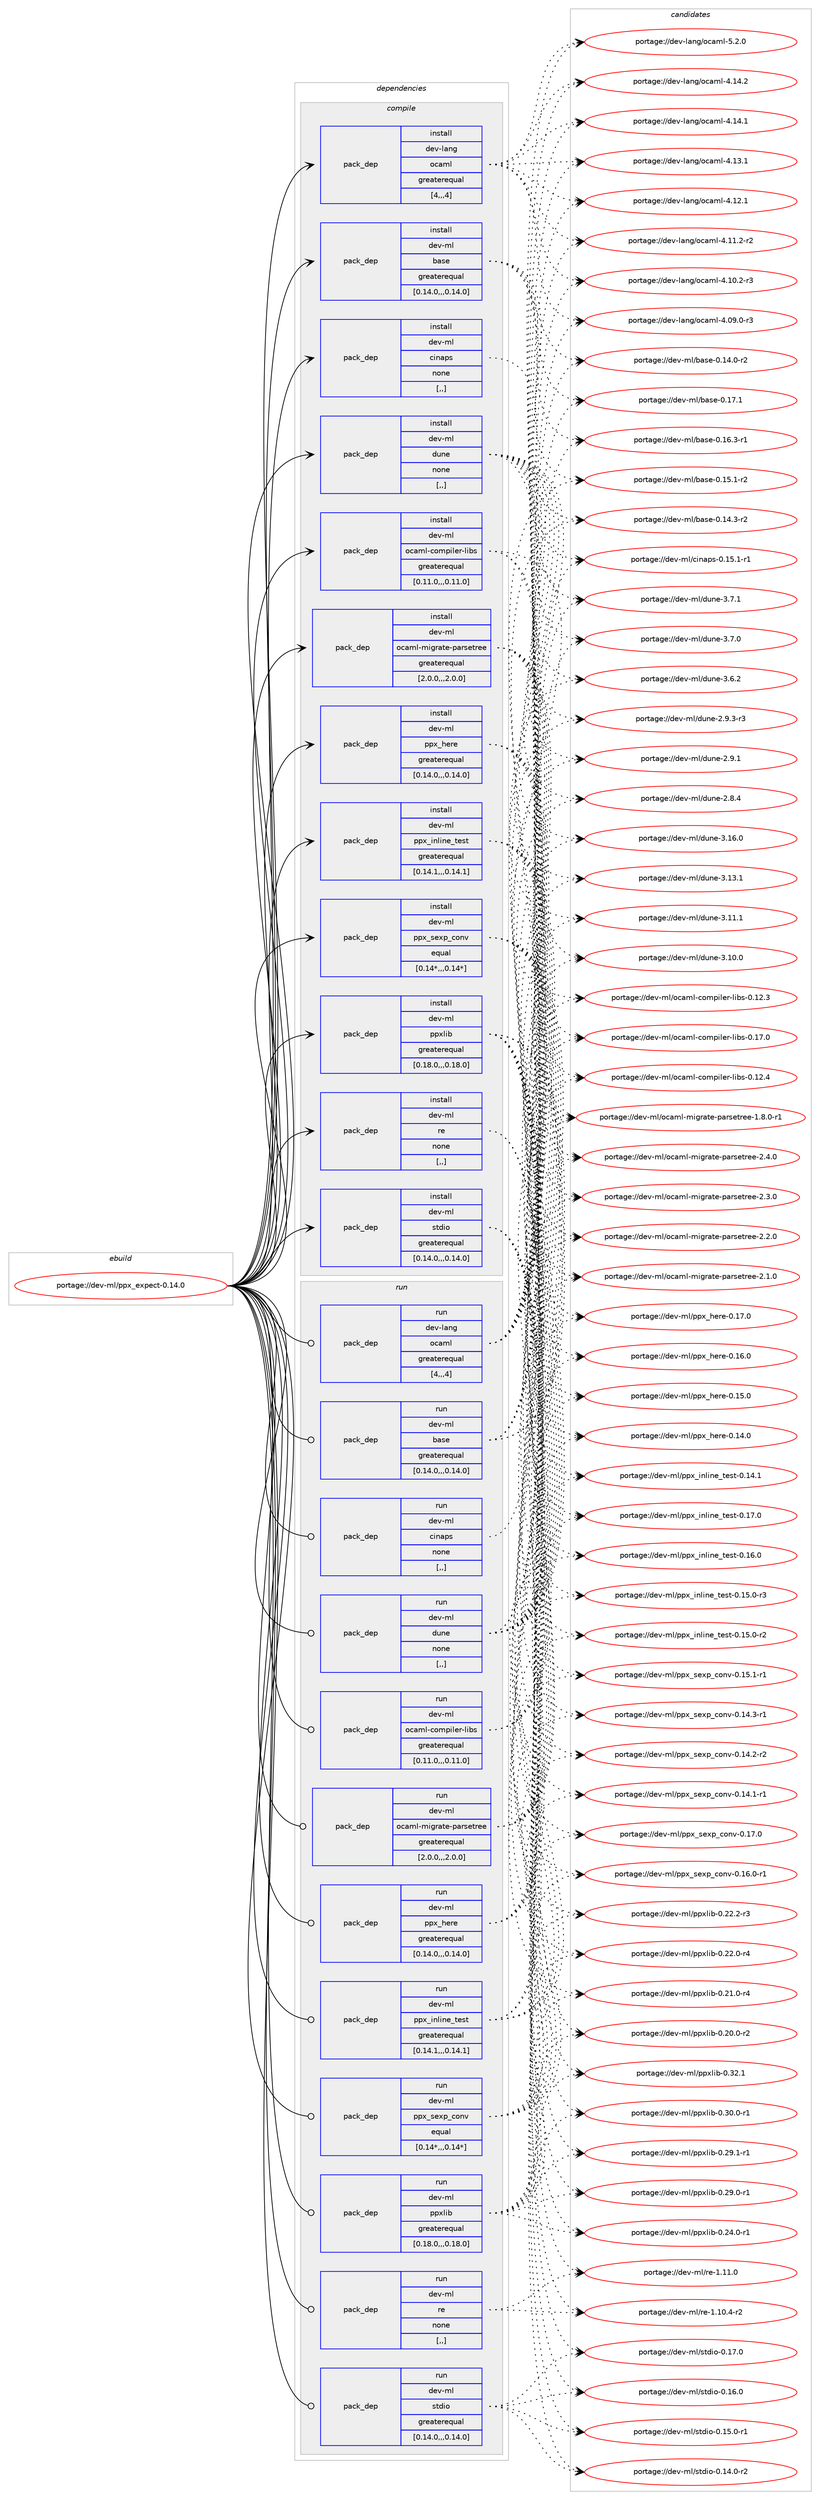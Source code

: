 digraph prolog {

# *************
# Graph options
# *************

newrank=true;
concentrate=true;
compound=true;
graph [rankdir=LR,fontname=Helvetica,fontsize=10,ranksep=1.5];#, ranksep=2.5, nodesep=0.2];
edge  [arrowhead=vee];
node  [fontname=Helvetica,fontsize=10];

# **********
# The ebuild
# **********

subgraph cluster_leftcol {
color=gray;
label=<<i>ebuild</i>>;
id [label="portage://dev-ml/ppx_expect-0.14.0", color=red, width=4, href="../dev-ml/ppx_expect-0.14.0.svg"];
}

# ****************
# The dependencies
# ****************

subgraph cluster_midcol {
color=gray;
label=<<i>dependencies</i>>;
subgraph cluster_compile {
fillcolor="#eeeeee";
style=filled;
label=<<i>compile</i>>;
subgraph pack91954 {
dependency122927 [label=<<TABLE BORDER="0" CELLBORDER="1" CELLSPACING="0" CELLPADDING="4" WIDTH="220"><TR><TD ROWSPAN="6" CELLPADDING="30">pack_dep</TD></TR><TR><TD WIDTH="110">install</TD></TR><TR><TD>dev-lang</TD></TR><TR><TD>ocaml</TD></TR><TR><TD>greaterequal</TD></TR><TR><TD>[4,,,4]</TD></TR></TABLE>>, shape=none, color=blue];
}
id:e -> dependency122927:w [weight=20,style="solid",arrowhead="vee"];
subgraph pack91955 {
dependency122928 [label=<<TABLE BORDER="0" CELLBORDER="1" CELLSPACING="0" CELLPADDING="4" WIDTH="220"><TR><TD ROWSPAN="6" CELLPADDING="30">pack_dep</TD></TR><TR><TD WIDTH="110">install</TD></TR><TR><TD>dev-ml</TD></TR><TR><TD>base</TD></TR><TR><TD>greaterequal</TD></TR><TR><TD>[0.14.0,,,0.14.0]</TD></TR></TABLE>>, shape=none, color=blue];
}
id:e -> dependency122928:w [weight=20,style="solid",arrowhead="vee"];
subgraph pack91956 {
dependency122929 [label=<<TABLE BORDER="0" CELLBORDER="1" CELLSPACING="0" CELLPADDING="4" WIDTH="220"><TR><TD ROWSPAN="6" CELLPADDING="30">pack_dep</TD></TR><TR><TD WIDTH="110">install</TD></TR><TR><TD>dev-ml</TD></TR><TR><TD>cinaps</TD></TR><TR><TD>none</TD></TR><TR><TD>[,,]</TD></TR></TABLE>>, shape=none, color=blue];
}
id:e -> dependency122929:w [weight=20,style="solid",arrowhead="vee"];
subgraph pack91957 {
dependency122930 [label=<<TABLE BORDER="0" CELLBORDER="1" CELLSPACING="0" CELLPADDING="4" WIDTH="220"><TR><TD ROWSPAN="6" CELLPADDING="30">pack_dep</TD></TR><TR><TD WIDTH="110">install</TD></TR><TR><TD>dev-ml</TD></TR><TR><TD>dune</TD></TR><TR><TD>none</TD></TR><TR><TD>[,,]</TD></TR></TABLE>>, shape=none, color=blue];
}
id:e -> dependency122930:w [weight=20,style="solid",arrowhead="vee"];
subgraph pack91958 {
dependency122931 [label=<<TABLE BORDER="0" CELLBORDER="1" CELLSPACING="0" CELLPADDING="4" WIDTH="220"><TR><TD ROWSPAN="6" CELLPADDING="30">pack_dep</TD></TR><TR><TD WIDTH="110">install</TD></TR><TR><TD>dev-ml</TD></TR><TR><TD>ocaml-compiler-libs</TD></TR><TR><TD>greaterequal</TD></TR><TR><TD>[0.11.0,,,0.11.0]</TD></TR></TABLE>>, shape=none, color=blue];
}
id:e -> dependency122931:w [weight=20,style="solid",arrowhead="vee"];
subgraph pack91959 {
dependency122932 [label=<<TABLE BORDER="0" CELLBORDER="1" CELLSPACING="0" CELLPADDING="4" WIDTH="220"><TR><TD ROWSPAN="6" CELLPADDING="30">pack_dep</TD></TR><TR><TD WIDTH="110">install</TD></TR><TR><TD>dev-ml</TD></TR><TR><TD>ocaml-migrate-parsetree</TD></TR><TR><TD>greaterequal</TD></TR><TR><TD>[2.0.0,,,2.0.0]</TD></TR></TABLE>>, shape=none, color=blue];
}
id:e -> dependency122932:w [weight=20,style="solid",arrowhead="vee"];
subgraph pack91960 {
dependency122933 [label=<<TABLE BORDER="0" CELLBORDER="1" CELLSPACING="0" CELLPADDING="4" WIDTH="220"><TR><TD ROWSPAN="6" CELLPADDING="30">pack_dep</TD></TR><TR><TD WIDTH="110">install</TD></TR><TR><TD>dev-ml</TD></TR><TR><TD>ppx_here</TD></TR><TR><TD>greaterequal</TD></TR><TR><TD>[0.14.0,,,0.14.0]</TD></TR></TABLE>>, shape=none, color=blue];
}
id:e -> dependency122933:w [weight=20,style="solid",arrowhead="vee"];
subgraph pack91961 {
dependency122934 [label=<<TABLE BORDER="0" CELLBORDER="1" CELLSPACING="0" CELLPADDING="4" WIDTH="220"><TR><TD ROWSPAN="6" CELLPADDING="30">pack_dep</TD></TR><TR><TD WIDTH="110">install</TD></TR><TR><TD>dev-ml</TD></TR><TR><TD>ppx_inline_test</TD></TR><TR><TD>greaterequal</TD></TR><TR><TD>[0.14.1,,,0.14.1]</TD></TR></TABLE>>, shape=none, color=blue];
}
id:e -> dependency122934:w [weight=20,style="solid",arrowhead="vee"];
subgraph pack91962 {
dependency122935 [label=<<TABLE BORDER="0" CELLBORDER="1" CELLSPACING="0" CELLPADDING="4" WIDTH="220"><TR><TD ROWSPAN="6" CELLPADDING="30">pack_dep</TD></TR><TR><TD WIDTH="110">install</TD></TR><TR><TD>dev-ml</TD></TR><TR><TD>ppx_sexp_conv</TD></TR><TR><TD>equal</TD></TR><TR><TD>[0.14*,,,0.14*]</TD></TR></TABLE>>, shape=none, color=blue];
}
id:e -> dependency122935:w [weight=20,style="solid",arrowhead="vee"];
subgraph pack91963 {
dependency122936 [label=<<TABLE BORDER="0" CELLBORDER="1" CELLSPACING="0" CELLPADDING="4" WIDTH="220"><TR><TD ROWSPAN="6" CELLPADDING="30">pack_dep</TD></TR><TR><TD WIDTH="110">install</TD></TR><TR><TD>dev-ml</TD></TR><TR><TD>ppxlib</TD></TR><TR><TD>greaterequal</TD></TR><TR><TD>[0.18.0,,,0.18.0]</TD></TR></TABLE>>, shape=none, color=blue];
}
id:e -> dependency122936:w [weight=20,style="solid",arrowhead="vee"];
subgraph pack91964 {
dependency122937 [label=<<TABLE BORDER="0" CELLBORDER="1" CELLSPACING="0" CELLPADDING="4" WIDTH="220"><TR><TD ROWSPAN="6" CELLPADDING="30">pack_dep</TD></TR><TR><TD WIDTH="110">install</TD></TR><TR><TD>dev-ml</TD></TR><TR><TD>re</TD></TR><TR><TD>none</TD></TR><TR><TD>[,,]</TD></TR></TABLE>>, shape=none, color=blue];
}
id:e -> dependency122937:w [weight=20,style="solid",arrowhead="vee"];
subgraph pack91965 {
dependency122938 [label=<<TABLE BORDER="0" CELLBORDER="1" CELLSPACING="0" CELLPADDING="4" WIDTH="220"><TR><TD ROWSPAN="6" CELLPADDING="30">pack_dep</TD></TR><TR><TD WIDTH="110">install</TD></TR><TR><TD>dev-ml</TD></TR><TR><TD>stdio</TD></TR><TR><TD>greaterequal</TD></TR><TR><TD>[0.14.0,,,0.14.0]</TD></TR></TABLE>>, shape=none, color=blue];
}
id:e -> dependency122938:w [weight=20,style="solid",arrowhead="vee"];
}
subgraph cluster_compileandrun {
fillcolor="#eeeeee";
style=filled;
label=<<i>compile and run</i>>;
}
subgraph cluster_run {
fillcolor="#eeeeee";
style=filled;
label=<<i>run</i>>;
subgraph pack91966 {
dependency122939 [label=<<TABLE BORDER="0" CELLBORDER="1" CELLSPACING="0" CELLPADDING="4" WIDTH="220"><TR><TD ROWSPAN="6" CELLPADDING="30">pack_dep</TD></TR><TR><TD WIDTH="110">run</TD></TR><TR><TD>dev-lang</TD></TR><TR><TD>ocaml</TD></TR><TR><TD>greaterequal</TD></TR><TR><TD>[4,,,4]</TD></TR></TABLE>>, shape=none, color=blue];
}
id:e -> dependency122939:w [weight=20,style="solid",arrowhead="odot"];
subgraph pack91967 {
dependency122940 [label=<<TABLE BORDER="0" CELLBORDER="1" CELLSPACING="0" CELLPADDING="4" WIDTH="220"><TR><TD ROWSPAN="6" CELLPADDING="30">pack_dep</TD></TR><TR><TD WIDTH="110">run</TD></TR><TR><TD>dev-ml</TD></TR><TR><TD>base</TD></TR><TR><TD>greaterequal</TD></TR><TR><TD>[0.14.0,,,0.14.0]</TD></TR></TABLE>>, shape=none, color=blue];
}
id:e -> dependency122940:w [weight=20,style="solid",arrowhead="odot"];
subgraph pack91968 {
dependency122941 [label=<<TABLE BORDER="0" CELLBORDER="1" CELLSPACING="0" CELLPADDING="4" WIDTH="220"><TR><TD ROWSPAN="6" CELLPADDING="30">pack_dep</TD></TR><TR><TD WIDTH="110">run</TD></TR><TR><TD>dev-ml</TD></TR><TR><TD>cinaps</TD></TR><TR><TD>none</TD></TR><TR><TD>[,,]</TD></TR></TABLE>>, shape=none, color=blue];
}
id:e -> dependency122941:w [weight=20,style="solid",arrowhead="odot"];
subgraph pack91969 {
dependency122942 [label=<<TABLE BORDER="0" CELLBORDER="1" CELLSPACING="0" CELLPADDING="4" WIDTH="220"><TR><TD ROWSPAN="6" CELLPADDING="30">pack_dep</TD></TR><TR><TD WIDTH="110">run</TD></TR><TR><TD>dev-ml</TD></TR><TR><TD>dune</TD></TR><TR><TD>none</TD></TR><TR><TD>[,,]</TD></TR></TABLE>>, shape=none, color=blue];
}
id:e -> dependency122942:w [weight=20,style="solid",arrowhead="odot"];
subgraph pack91970 {
dependency122943 [label=<<TABLE BORDER="0" CELLBORDER="1" CELLSPACING="0" CELLPADDING="4" WIDTH="220"><TR><TD ROWSPAN="6" CELLPADDING="30">pack_dep</TD></TR><TR><TD WIDTH="110">run</TD></TR><TR><TD>dev-ml</TD></TR><TR><TD>ocaml-compiler-libs</TD></TR><TR><TD>greaterequal</TD></TR><TR><TD>[0.11.0,,,0.11.0]</TD></TR></TABLE>>, shape=none, color=blue];
}
id:e -> dependency122943:w [weight=20,style="solid",arrowhead="odot"];
subgraph pack91971 {
dependency122944 [label=<<TABLE BORDER="0" CELLBORDER="1" CELLSPACING="0" CELLPADDING="4" WIDTH="220"><TR><TD ROWSPAN="6" CELLPADDING="30">pack_dep</TD></TR><TR><TD WIDTH="110">run</TD></TR><TR><TD>dev-ml</TD></TR><TR><TD>ocaml-migrate-parsetree</TD></TR><TR><TD>greaterequal</TD></TR><TR><TD>[2.0.0,,,2.0.0]</TD></TR></TABLE>>, shape=none, color=blue];
}
id:e -> dependency122944:w [weight=20,style="solid",arrowhead="odot"];
subgraph pack91972 {
dependency122945 [label=<<TABLE BORDER="0" CELLBORDER="1" CELLSPACING="0" CELLPADDING="4" WIDTH="220"><TR><TD ROWSPAN="6" CELLPADDING="30">pack_dep</TD></TR><TR><TD WIDTH="110">run</TD></TR><TR><TD>dev-ml</TD></TR><TR><TD>ppx_here</TD></TR><TR><TD>greaterequal</TD></TR><TR><TD>[0.14.0,,,0.14.0]</TD></TR></TABLE>>, shape=none, color=blue];
}
id:e -> dependency122945:w [weight=20,style="solid",arrowhead="odot"];
subgraph pack91973 {
dependency122946 [label=<<TABLE BORDER="0" CELLBORDER="1" CELLSPACING="0" CELLPADDING="4" WIDTH="220"><TR><TD ROWSPAN="6" CELLPADDING="30">pack_dep</TD></TR><TR><TD WIDTH="110">run</TD></TR><TR><TD>dev-ml</TD></TR><TR><TD>ppx_inline_test</TD></TR><TR><TD>greaterequal</TD></TR><TR><TD>[0.14.1,,,0.14.1]</TD></TR></TABLE>>, shape=none, color=blue];
}
id:e -> dependency122946:w [weight=20,style="solid",arrowhead="odot"];
subgraph pack91974 {
dependency122947 [label=<<TABLE BORDER="0" CELLBORDER="1" CELLSPACING="0" CELLPADDING="4" WIDTH="220"><TR><TD ROWSPAN="6" CELLPADDING="30">pack_dep</TD></TR><TR><TD WIDTH="110">run</TD></TR><TR><TD>dev-ml</TD></TR><TR><TD>ppx_sexp_conv</TD></TR><TR><TD>equal</TD></TR><TR><TD>[0.14*,,,0.14*]</TD></TR></TABLE>>, shape=none, color=blue];
}
id:e -> dependency122947:w [weight=20,style="solid",arrowhead="odot"];
subgraph pack91975 {
dependency122948 [label=<<TABLE BORDER="0" CELLBORDER="1" CELLSPACING="0" CELLPADDING="4" WIDTH="220"><TR><TD ROWSPAN="6" CELLPADDING="30">pack_dep</TD></TR><TR><TD WIDTH="110">run</TD></TR><TR><TD>dev-ml</TD></TR><TR><TD>ppxlib</TD></TR><TR><TD>greaterequal</TD></TR><TR><TD>[0.18.0,,,0.18.0]</TD></TR></TABLE>>, shape=none, color=blue];
}
id:e -> dependency122948:w [weight=20,style="solid",arrowhead="odot"];
subgraph pack91976 {
dependency122949 [label=<<TABLE BORDER="0" CELLBORDER="1" CELLSPACING="0" CELLPADDING="4" WIDTH="220"><TR><TD ROWSPAN="6" CELLPADDING="30">pack_dep</TD></TR><TR><TD WIDTH="110">run</TD></TR><TR><TD>dev-ml</TD></TR><TR><TD>re</TD></TR><TR><TD>none</TD></TR><TR><TD>[,,]</TD></TR></TABLE>>, shape=none, color=blue];
}
id:e -> dependency122949:w [weight=20,style="solid",arrowhead="odot"];
subgraph pack91977 {
dependency122950 [label=<<TABLE BORDER="0" CELLBORDER="1" CELLSPACING="0" CELLPADDING="4" WIDTH="220"><TR><TD ROWSPAN="6" CELLPADDING="30">pack_dep</TD></TR><TR><TD WIDTH="110">run</TD></TR><TR><TD>dev-ml</TD></TR><TR><TD>stdio</TD></TR><TR><TD>greaterequal</TD></TR><TR><TD>[0.14.0,,,0.14.0]</TD></TR></TABLE>>, shape=none, color=blue];
}
id:e -> dependency122950:w [weight=20,style="solid",arrowhead="odot"];
}
}

# **************
# The candidates
# **************

subgraph cluster_choices {
rank=same;
color=gray;
label=<<i>candidates</i>>;

subgraph choice91954 {
color=black;
nodesep=1;
choice1001011184510897110103471119997109108455346504648 [label="portage://dev-lang/ocaml-5.2.0", color=red, width=4,href="../dev-lang/ocaml-5.2.0.svg"];
choice100101118451089711010347111999710910845524649524650 [label="portage://dev-lang/ocaml-4.14.2", color=red, width=4,href="../dev-lang/ocaml-4.14.2.svg"];
choice100101118451089711010347111999710910845524649524649 [label="portage://dev-lang/ocaml-4.14.1", color=red, width=4,href="../dev-lang/ocaml-4.14.1.svg"];
choice100101118451089711010347111999710910845524649514649 [label="portage://dev-lang/ocaml-4.13.1", color=red, width=4,href="../dev-lang/ocaml-4.13.1.svg"];
choice100101118451089711010347111999710910845524649504649 [label="portage://dev-lang/ocaml-4.12.1", color=red, width=4,href="../dev-lang/ocaml-4.12.1.svg"];
choice1001011184510897110103471119997109108455246494946504511450 [label="portage://dev-lang/ocaml-4.11.2-r2", color=red, width=4,href="../dev-lang/ocaml-4.11.2-r2.svg"];
choice1001011184510897110103471119997109108455246494846504511451 [label="portage://dev-lang/ocaml-4.10.2-r3", color=red, width=4,href="../dev-lang/ocaml-4.10.2-r3.svg"];
choice1001011184510897110103471119997109108455246485746484511451 [label="portage://dev-lang/ocaml-4.09.0-r3", color=red, width=4,href="../dev-lang/ocaml-4.09.0-r3.svg"];
dependency122927:e -> choice1001011184510897110103471119997109108455346504648:w [style=dotted,weight="100"];
dependency122927:e -> choice100101118451089711010347111999710910845524649524650:w [style=dotted,weight="100"];
dependency122927:e -> choice100101118451089711010347111999710910845524649524649:w [style=dotted,weight="100"];
dependency122927:e -> choice100101118451089711010347111999710910845524649514649:w [style=dotted,weight="100"];
dependency122927:e -> choice100101118451089711010347111999710910845524649504649:w [style=dotted,weight="100"];
dependency122927:e -> choice1001011184510897110103471119997109108455246494946504511450:w [style=dotted,weight="100"];
dependency122927:e -> choice1001011184510897110103471119997109108455246494846504511451:w [style=dotted,weight="100"];
dependency122927:e -> choice1001011184510897110103471119997109108455246485746484511451:w [style=dotted,weight="100"];
}
subgraph choice91955 {
color=black;
nodesep=1;
choice1001011184510910847989711510145484649554649 [label="portage://dev-ml/base-0.17.1", color=red, width=4,href="../dev-ml/base-0.17.1.svg"];
choice10010111845109108479897115101454846495446514511449 [label="portage://dev-ml/base-0.16.3-r1", color=red, width=4,href="../dev-ml/base-0.16.3-r1.svg"];
choice10010111845109108479897115101454846495346494511450 [label="portage://dev-ml/base-0.15.1-r2", color=red, width=4,href="../dev-ml/base-0.15.1-r2.svg"];
choice10010111845109108479897115101454846495246514511450 [label="portage://dev-ml/base-0.14.3-r2", color=red, width=4,href="../dev-ml/base-0.14.3-r2.svg"];
choice10010111845109108479897115101454846495246484511450 [label="portage://dev-ml/base-0.14.0-r2", color=red, width=4,href="../dev-ml/base-0.14.0-r2.svg"];
dependency122928:e -> choice1001011184510910847989711510145484649554649:w [style=dotted,weight="100"];
dependency122928:e -> choice10010111845109108479897115101454846495446514511449:w [style=dotted,weight="100"];
dependency122928:e -> choice10010111845109108479897115101454846495346494511450:w [style=dotted,weight="100"];
dependency122928:e -> choice10010111845109108479897115101454846495246514511450:w [style=dotted,weight="100"];
dependency122928:e -> choice10010111845109108479897115101454846495246484511450:w [style=dotted,weight="100"];
}
subgraph choice91956 {
color=black;
nodesep=1;
choice10010111845109108479910511097112115454846495346494511449 [label="portage://dev-ml/cinaps-0.15.1-r1", color=red, width=4,href="../dev-ml/cinaps-0.15.1-r1.svg"];
dependency122929:e -> choice10010111845109108479910511097112115454846495346494511449:w [style=dotted,weight="100"];
}
subgraph choice91957 {
color=black;
nodesep=1;
choice100101118451091084710011711010145514649544648 [label="portage://dev-ml/dune-3.16.0", color=red, width=4,href="../dev-ml/dune-3.16.0.svg"];
choice100101118451091084710011711010145514649514649 [label="portage://dev-ml/dune-3.13.1", color=red, width=4,href="../dev-ml/dune-3.13.1.svg"];
choice100101118451091084710011711010145514649494649 [label="portage://dev-ml/dune-3.11.1", color=red, width=4,href="../dev-ml/dune-3.11.1.svg"];
choice100101118451091084710011711010145514649484648 [label="portage://dev-ml/dune-3.10.0", color=red, width=4,href="../dev-ml/dune-3.10.0.svg"];
choice1001011184510910847100117110101455146554649 [label="portage://dev-ml/dune-3.7.1", color=red, width=4,href="../dev-ml/dune-3.7.1.svg"];
choice1001011184510910847100117110101455146554648 [label="portage://dev-ml/dune-3.7.0", color=red, width=4,href="../dev-ml/dune-3.7.0.svg"];
choice1001011184510910847100117110101455146544650 [label="portage://dev-ml/dune-3.6.2", color=red, width=4,href="../dev-ml/dune-3.6.2.svg"];
choice10010111845109108471001171101014550465746514511451 [label="portage://dev-ml/dune-2.9.3-r3", color=red, width=4,href="../dev-ml/dune-2.9.3-r3.svg"];
choice1001011184510910847100117110101455046574649 [label="portage://dev-ml/dune-2.9.1", color=red, width=4,href="../dev-ml/dune-2.9.1.svg"];
choice1001011184510910847100117110101455046564652 [label="portage://dev-ml/dune-2.8.4", color=red, width=4,href="../dev-ml/dune-2.8.4.svg"];
dependency122930:e -> choice100101118451091084710011711010145514649544648:w [style=dotted,weight="100"];
dependency122930:e -> choice100101118451091084710011711010145514649514649:w [style=dotted,weight="100"];
dependency122930:e -> choice100101118451091084710011711010145514649494649:w [style=dotted,weight="100"];
dependency122930:e -> choice100101118451091084710011711010145514649484648:w [style=dotted,weight="100"];
dependency122930:e -> choice1001011184510910847100117110101455146554649:w [style=dotted,weight="100"];
dependency122930:e -> choice1001011184510910847100117110101455146554648:w [style=dotted,weight="100"];
dependency122930:e -> choice1001011184510910847100117110101455146544650:w [style=dotted,weight="100"];
dependency122930:e -> choice10010111845109108471001171101014550465746514511451:w [style=dotted,weight="100"];
dependency122930:e -> choice1001011184510910847100117110101455046574649:w [style=dotted,weight="100"];
dependency122930:e -> choice1001011184510910847100117110101455046564652:w [style=dotted,weight="100"];
}
subgraph choice91958 {
color=black;
nodesep=1;
choice100101118451091084711199971091084599111109112105108101114451081059811545484649554648 [label="portage://dev-ml/ocaml-compiler-libs-0.17.0", color=red, width=4,href="../dev-ml/ocaml-compiler-libs-0.17.0.svg"];
choice100101118451091084711199971091084599111109112105108101114451081059811545484649504652 [label="portage://dev-ml/ocaml-compiler-libs-0.12.4", color=red, width=4,href="../dev-ml/ocaml-compiler-libs-0.12.4.svg"];
choice100101118451091084711199971091084599111109112105108101114451081059811545484649504651 [label="portage://dev-ml/ocaml-compiler-libs-0.12.3", color=red, width=4,href="../dev-ml/ocaml-compiler-libs-0.12.3.svg"];
dependency122931:e -> choice100101118451091084711199971091084599111109112105108101114451081059811545484649554648:w [style=dotted,weight="100"];
dependency122931:e -> choice100101118451091084711199971091084599111109112105108101114451081059811545484649504652:w [style=dotted,weight="100"];
dependency122931:e -> choice100101118451091084711199971091084599111109112105108101114451081059811545484649504651:w [style=dotted,weight="100"];
}
subgraph choice91959 {
color=black;
nodesep=1;
choice1001011184510910847111999710910845109105103114971161014511297114115101116114101101455046524648 [label="portage://dev-ml/ocaml-migrate-parsetree-2.4.0", color=red, width=4,href="../dev-ml/ocaml-migrate-parsetree-2.4.0.svg"];
choice1001011184510910847111999710910845109105103114971161014511297114115101116114101101455046514648 [label="portage://dev-ml/ocaml-migrate-parsetree-2.3.0", color=red, width=4,href="../dev-ml/ocaml-migrate-parsetree-2.3.0.svg"];
choice1001011184510910847111999710910845109105103114971161014511297114115101116114101101455046504648 [label="portage://dev-ml/ocaml-migrate-parsetree-2.2.0", color=red, width=4,href="../dev-ml/ocaml-migrate-parsetree-2.2.0.svg"];
choice1001011184510910847111999710910845109105103114971161014511297114115101116114101101455046494648 [label="portage://dev-ml/ocaml-migrate-parsetree-2.1.0", color=red, width=4,href="../dev-ml/ocaml-migrate-parsetree-2.1.0.svg"];
choice10010111845109108471119997109108451091051031149711610145112971141151011161141011014549465646484511449 [label="portage://dev-ml/ocaml-migrate-parsetree-1.8.0-r1", color=red, width=4,href="../dev-ml/ocaml-migrate-parsetree-1.8.0-r1.svg"];
dependency122932:e -> choice1001011184510910847111999710910845109105103114971161014511297114115101116114101101455046524648:w [style=dotted,weight="100"];
dependency122932:e -> choice1001011184510910847111999710910845109105103114971161014511297114115101116114101101455046514648:w [style=dotted,weight="100"];
dependency122932:e -> choice1001011184510910847111999710910845109105103114971161014511297114115101116114101101455046504648:w [style=dotted,weight="100"];
dependency122932:e -> choice1001011184510910847111999710910845109105103114971161014511297114115101116114101101455046494648:w [style=dotted,weight="100"];
dependency122932:e -> choice10010111845109108471119997109108451091051031149711610145112971141151011161141011014549465646484511449:w [style=dotted,weight="100"];
}
subgraph choice91960 {
color=black;
nodesep=1;
choice10010111845109108471121121209510410111410145484649554648 [label="portage://dev-ml/ppx_here-0.17.0", color=red, width=4,href="../dev-ml/ppx_here-0.17.0.svg"];
choice10010111845109108471121121209510410111410145484649544648 [label="portage://dev-ml/ppx_here-0.16.0", color=red, width=4,href="../dev-ml/ppx_here-0.16.0.svg"];
choice10010111845109108471121121209510410111410145484649534648 [label="portage://dev-ml/ppx_here-0.15.0", color=red, width=4,href="../dev-ml/ppx_here-0.15.0.svg"];
choice10010111845109108471121121209510410111410145484649524648 [label="portage://dev-ml/ppx_here-0.14.0", color=red, width=4,href="../dev-ml/ppx_here-0.14.0.svg"];
dependency122933:e -> choice10010111845109108471121121209510410111410145484649554648:w [style=dotted,weight="100"];
dependency122933:e -> choice10010111845109108471121121209510410111410145484649544648:w [style=dotted,weight="100"];
dependency122933:e -> choice10010111845109108471121121209510410111410145484649534648:w [style=dotted,weight="100"];
dependency122933:e -> choice10010111845109108471121121209510410111410145484649524648:w [style=dotted,weight="100"];
}
subgraph choice91961 {
color=black;
nodesep=1;
choice1001011184510910847112112120951051101081051101019511610111511645484649554648 [label="portage://dev-ml/ppx_inline_test-0.17.0", color=red, width=4,href="../dev-ml/ppx_inline_test-0.17.0.svg"];
choice1001011184510910847112112120951051101081051101019511610111511645484649544648 [label="portage://dev-ml/ppx_inline_test-0.16.0", color=red, width=4,href="../dev-ml/ppx_inline_test-0.16.0.svg"];
choice10010111845109108471121121209510511010810511010195116101115116454846495346484511451 [label="portage://dev-ml/ppx_inline_test-0.15.0-r3", color=red, width=4,href="../dev-ml/ppx_inline_test-0.15.0-r3.svg"];
choice10010111845109108471121121209510511010810511010195116101115116454846495346484511450 [label="portage://dev-ml/ppx_inline_test-0.15.0-r2", color=red, width=4,href="../dev-ml/ppx_inline_test-0.15.0-r2.svg"];
choice1001011184510910847112112120951051101081051101019511610111511645484649524649 [label="portage://dev-ml/ppx_inline_test-0.14.1", color=red, width=4,href="../dev-ml/ppx_inline_test-0.14.1.svg"];
dependency122934:e -> choice1001011184510910847112112120951051101081051101019511610111511645484649554648:w [style=dotted,weight="100"];
dependency122934:e -> choice1001011184510910847112112120951051101081051101019511610111511645484649544648:w [style=dotted,weight="100"];
dependency122934:e -> choice10010111845109108471121121209510511010810511010195116101115116454846495346484511451:w [style=dotted,weight="100"];
dependency122934:e -> choice10010111845109108471121121209510511010810511010195116101115116454846495346484511450:w [style=dotted,weight="100"];
dependency122934:e -> choice1001011184510910847112112120951051101081051101019511610111511645484649524649:w [style=dotted,weight="100"];
}
subgraph choice91962 {
color=black;
nodesep=1;
choice100101118451091084711211212095115101120112959911111011845484649554648 [label="portage://dev-ml/ppx_sexp_conv-0.17.0", color=red, width=4,href="../dev-ml/ppx_sexp_conv-0.17.0.svg"];
choice1001011184510910847112112120951151011201129599111110118454846495446484511449 [label="portage://dev-ml/ppx_sexp_conv-0.16.0-r1", color=red, width=4,href="../dev-ml/ppx_sexp_conv-0.16.0-r1.svg"];
choice1001011184510910847112112120951151011201129599111110118454846495346494511449 [label="portage://dev-ml/ppx_sexp_conv-0.15.1-r1", color=red, width=4,href="../dev-ml/ppx_sexp_conv-0.15.1-r1.svg"];
choice1001011184510910847112112120951151011201129599111110118454846495246514511449 [label="portage://dev-ml/ppx_sexp_conv-0.14.3-r1", color=red, width=4,href="../dev-ml/ppx_sexp_conv-0.14.3-r1.svg"];
choice1001011184510910847112112120951151011201129599111110118454846495246504511450 [label="portage://dev-ml/ppx_sexp_conv-0.14.2-r2", color=red, width=4,href="../dev-ml/ppx_sexp_conv-0.14.2-r2.svg"];
choice1001011184510910847112112120951151011201129599111110118454846495246494511449 [label="portage://dev-ml/ppx_sexp_conv-0.14.1-r1", color=red, width=4,href="../dev-ml/ppx_sexp_conv-0.14.1-r1.svg"];
dependency122935:e -> choice100101118451091084711211212095115101120112959911111011845484649554648:w [style=dotted,weight="100"];
dependency122935:e -> choice1001011184510910847112112120951151011201129599111110118454846495446484511449:w [style=dotted,weight="100"];
dependency122935:e -> choice1001011184510910847112112120951151011201129599111110118454846495346494511449:w [style=dotted,weight="100"];
dependency122935:e -> choice1001011184510910847112112120951151011201129599111110118454846495246514511449:w [style=dotted,weight="100"];
dependency122935:e -> choice1001011184510910847112112120951151011201129599111110118454846495246504511450:w [style=dotted,weight="100"];
dependency122935:e -> choice1001011184510910847112112120951151011201129599111110118454846495246494511449:w [style=dotted,weight="100"];
}
subgraph choice91963 {
color=black;
nodesep=1;
choice10010111845109108471121121201081059845484651504649 [label="portage://dev-ml/ppxlib-0.32.1", color=red, width=4,href="../dev-ml/ppxlib-0.32.1.svg"];
choice100101118451091084711211212010810598454846514846484511449 [label="portage://dev-ml/ppxlib-0.30.0-r1", color=red, width=4,href="../dev-ml/ppxlib-0.30.0-r1.svg"];
choice100101118451091084711211212010810598454846505746494511449 [label="portage://dev-ml/ppxlib-0.29.1-r1", color=red, width=4,href="../dev-ml/ppxlib-0.29.1-r1.svg"];
choice100101118451091084711211212010810598454846505746484511449 [label="portage://dev-ml/ppxlib-0.29.0-r1", color=red, width=4,href="../dev-ml/ppxlib-0.29.0-r1.svg"];
choice100101118451091084711211212010810598454846505246484511449 [label="portage://dev-ml/ppxlib-0.24.0-r1", color=red, width=4,href="../dev-ml/ppxlib-0.24.0-r1.svg"];
choice100101118451091084711211212010810598454846505046504511451 [label="portage://dev-ml/ppxlib-0.22.2-r3", color=red, width=4,href="../dev-ml/ppxlib-0.22.2-r3.svg"];
choice100101118451091084711211212010810598454846505046484511452 [label="portage://dev-ml/ppxlib-0.22.0-r4", color=red, width=4,href="../dev-ml/ppxlib-0.22.0-r4.svg"];
choice100101118451091084711211212010810598454846504946484511452 [label="portage://dev-ml/ppxlib-0.21.0-r4", color=red, width=4,href="../dev-ml/ppxlib-0.21.0-r4.svg"];
choice100101118451091084711211212010810598454846504846484511450 [label="portage://dev-ml/ppxlib-0.20.0-r2", color=red, width=4,href="../dev-ml/ppxlib-0.20.0-r2.svg"];
dependency122936:e -> choice10010111845109108471121121201081059845484651504649:w [style=dotted,weight="100"];
dependency122936:e -> choice100101118451091084711211212010810598454846514846484511449:w [style=dotted,weight="100"];
dependency122936:e -> choice100101118451091084711211212010810598454846505746494511449:w [style=dotted,weight="100"];
dependency122936:e -> choice100101118451091084711211212010810598454846505746484511449:w [style=dotted,weight="100"];
dependency122936:e -> choice100101118451091084711211212010810598454846505246484511449:w [style=dotted,weight="100"];
dependency122936:e -> choice100101118451091084711211212010810598454846505046504511451:w [style=dotted,weight="100"];
dependency122936:e -> choice100101118451091084711211212010810598454846505046484511452:w [style=dotted,weight="100"];
dependency122936:e -> choice100101118451091084711211212010810598454846504946484511452:w [style=dotted,weight="100"];
dependency122936:e -> choice100101118451091084711211212010810598454846504846484511450:w [style=dotted,weight="100"];
}
subgraph choice91964 {
color=black;
nodesep=1;
choice100101118451091084711410145494649494648 [label="portage://dev-ml/re-1.11.0", color=red, width=4,href="../dev-ml/re-1.11.0.svg"];
choice1001011184510910847114101454946494846524511450 [label="portage://dev-ml/re-1.10.4-r2", color=red, width=4,href="../dev-ml/re-1.10.4-r2.svg"];
dependency122937:e -> choice100101118451091084711410145494649494648:w [style=dotted,weight="100"];
dependency122937:e -> choice1001011184510910847114101454946494846524511450:w [style=dotted,weight="100"];
}
subgraph choice91965 {
color=black;
nodesep=1;
choice100101118451091084711511610010511145484649554648 [label="portage://dev-ml/stdio-0.17.0", color=red, width=4,href="../dev-ml/stdio-0.17.0.svg"];
choice100101118451091084711511610010511145484649544648 [label="portage://dev-ml/stdio-0.16.0", color=red, width=4,href="../dev-ml/stdio-0.16.0.svg"];
choice1001011184510910847115116100105111454846495346484511449 [label="portage://dev-ml/stdio-0.15.0-r1", color=red, width=4,href="../dev-ml/stdio-0.15.0-r1.svg"];
choice1001011184510910847115116100105111454846495246484511450 [label="portage://dev-ml/stdio-0.14.0-r2", color=red, width=4,href="../dev-ml/stdio-0.14.0-r2.svg"];
dependency122938:e -> choice100101118451091084711511610010511145484649554648:w [style=dotted,weight="100"];
dependency122938:e -> choice100101118451091084711511610010511145484649544648:w [style=dotted,weight="100"];
dependency122938:e -> choice1001011184510910847115116100105111454846495346484511449:w [style=dotted,weight="100"];
dependency122938:e -> choice1001011184510910847115116100105111454846495246484511450:w [style=dotted,weight="100"];
}
subgraph choice91966 {
color=black;
nodesep=1;
choice1001011184510897110103471119997109108455346504648 [label="portage://dev-lang/ocaml-5.2.0", color=red, width=4,href="../dev-lang/ocaml-5.2.0.svg"];
choice100101118451089711010347111999710910845524649524650 [label="portage://dev-lang/ocaml-4.14.2", color=red, width=4,href="../dev-lang/ocaml-4.14.2.svg"];
choice100101118451089711010347111999710910845524649524649 [label="portage://dev-lang/ocaml-4.14.1", color=red, width=4,href="../dev-lang/ocaml-4.14.1.svg"];
choice100101118451089711010347111999710910845524649514649 [label="portage://dev-lang/ocaml-4.13.1", color=red, width=4,href="../dev-lang/ocaml-4.13.1.svg"];
choice100101118451089711010347111999710910845524649504649 [label="portage://dev-lang/ocaml-4.12.1", color=red, width=4,href="../dev-lang/ocaml-4.12.1.svg"];
choice1001011184510897110103471119997109108455246494946504511450 [label="portage://dev-lang/ocaml-4.11.2-r2", color=red, width=4,href="../dev-lang/ocaml-4.11.2-r2.svg"];
choice1001011184510897110103471119997109108455246494846504511451 [label="portage://dev-lang/ocaml-4.10.2-r3", color=red, width=4,href="../dev-lang/ocaml-4.10.2-r3.svg"];
choice1001011184510897110103471119997109108455246485746484511451 [label="portage://dev-lang/ocaml-4.09.0-r3", color=red, width=4,href="../dev-lang/ocaml-4.09.0-r3.svg"];
dependency122939:e -> choice1001011184510897110103471119997109108455346504648:w [style=dotted,weight="100"];
dependency122939:e -> choice100101118451089711010347111999710910845524649524650:w [style=dotted,weight="100"];
dependency122939:e -> choice100101118451089711010347111999710910845524649524649:w [style=dotted,weight="100"];
dependency122939:e -> choice100101118451089711010347111999710910845524649514649:w [style=dotted,weight="100"];
dependency122939:e -> choice100101118451089711010347111999710910845524649504649:w [style=dotted,weight="100"];
dependency122939:e -> choice1001011184510897110103471119997109108455246494946504511450:w [style=dotted,weight="100"];
dependency122939:e -> choice1001011184510897110103471119997109108455246494846504511451:w [style=dotted,weight="100"];
dependency122939:e -> choice1001011184510897110103471119997109108455246485746484511451:w [style=dotted,weight="100"];
}
subgraph choice91967 {
color=black;
nodesep=1;
choice1001011184510910847989711510145484649554649 [label="portage://dev-ml/base-0.17.1", color=red, width=4,href="../dev-ml/base-0.17.1.svg"];
choice10010111845109108479897115101454846495446514511449 [label="portage://dev-ml/base-0.16.3-r1", color=red, width=4,href="../dev-ml/base-0.16.3-r1.svg"];
choice10010111845109108479897115101454846495346494511450 [label="portage://dev-ml/base-0.15.1-r2", color=red, width=4,href="../dev-ml/base-0.15.1-r2.svg"];
choice10010111845109108479897115101454846495246514511450 [label="portage://dev-ml/base-0.14.3-r2", color=red, width=4,href="../dev-ml/base-0.14.3-r2.svg"];
choice10010111845109108479897115101454846495246484511450 [label="portage://dev-ml/base-0.14.0-r2", color=red, width=4,href="../dev-ml/base-0.14.0-r2.svg"];
dependency122940:e -> choice1001011184510910847989711510145484649554649:w [style=dotted,weight="100"];
dependency122940:e -> choice10010111845109108479897115101454846495446514511449:w [style=dotted,weight="100"];
dependency122940:e -> choice10010111845109108479897115101454846495346494511450:w [style=dotted,weight="100"];
dependency122940:e -> choice10010111845109108479897115101454846495246514511450:w [style=dotted,weight="100"];
dependency122940:e -> choice10010111845109108479897115101454846495246484511450:w [style=dotted,weight="100"];
}
subgraph choice91968 {
color=black;
nodesep=1;
choice10010111845109108479910511097112115454846495346494511449 [label="portage://dev-ml/cinaps-0.15.1-r1", color=red, width=4,href="../dev-ml/cinaps-0.15.1-r1.svg"];
dependency122941:e -> choice10010111845109108479910511097112115454846495346494511449:w [style=dotted,weight="100"];
}
subgraph choice91969 {
color=black;
nodesep=1;
choice100101118451091084710011711010145514649544648 [label="portage://dev-ml/dune-3.16.0", color=red, width=4,href="../dev-ml/dune-3.16.0.svg"];
choice100101118451091084710011711010145514649514649 [label="portage://dev-ml/dune-3.13.1", color=red, width=4,href="../dev-ml/dune-3.13.1.svg"];
choice100101118451091084710011711010145514649494649 [label="portage://dev-ml/dune-3.11.1", color=red, width=4,href="../dev-ml/dune-3.11.1.svg"];
choice100101118451091084710011711010145514649484648 [label="portage://dev-ml/dune-3.10.0", color=red, width=4,href="../dev-ml/dune-3.10.0.svg"];
choice1001011184510910847100117110101455146554649 [label="portage://dev-ml/dune-3.7.1", color=red, width=4,href="../dev-ml/dune-3.7.1.svg"];
choice1001011184510910847100117110101455146554648 [label="portage://dev-ml/dune-3.7.0", color=red, width=4,href="../dev-ml/dune-3.7.0.svg"];
choice1001011184510910847100117110101455146544650 [label="portage://dev-ml/dune-3.6.2", color=red, width=4,href="../dev-ml/dune-3.6.2.svg"];
choice10010111845109108471001171101014550465746514511451 [label="portage://dev-ml/dune-2.9.3-r3", color=red, width=4,href="../dev-ml/dune-2.9.3-r3.svg"];
choice1001011184510910847100117110101455046574649 [label="portage://dev-ml/dune-2.9.1", color=red, width=4,href="../dev-ml/dune-2.9.1.svg"];
choice1001011184510910847100117110101455046564652 [label="portage://dev-ml/dune-2.8.4", color=red, width=4,href="../dev-ml/dune-2.8.4.svg"];
dependency122942:e -> choice100101118451091084710011711010145514649544648:w [style=dotted,weight="100"];
dependency122942:e -> choice100101118451091084710011711010145514649514649:w [style=dotted,weight="100"];
dependency122942:e -> choice100101118451091084710011711010145514649494649:w [style=dotted,weight="100"];
dependency122942:e -> choice100101118451091084710011711010145514649484648:w [style=dotted,weight="100"];
dependency122942:e -> choice1001011184510910847100117110101455146554649:w [style=dotted,weight="100"];
dependency122942:e -> choice1001011184510910847100117110101455146554648:w [style=dotted,weight="100"];
dependency122942:e -> choice1001011184510910847100117110101455146544650:w [style=dotted,weight="100"];
dependency122942:e -> choice10010111845109108471001171101014550465746514511451:w [style=dotted,weight="100"];
dependency122942:e -> choice1001011184510910847100117110101455046574649:w [style=dotted,weight="100"];
dependency122942:e -> choice1001011184510910847100117110101455046564652:w [style=dotted,weight="100"];
}
subgraph choice91970 {
color=black;
nodesep=1;
choice100101118451091084711199971091084599111109112105108101114451081059811545484649554648 [label="portage://dev-ml/ocaml-compiler-libs-0.17.0", color=red, width=4,href="../dev-ml/ocaml-compiler-libs-0.17.0.svg"];
choice100101118451091084711199971091084599111109112105108101114451081059811545484649504652 [label="portage://dev-ml/ocaml-compiler-libs-0.12.4", color=red, width=4,href="../dev-ml/ocaml-compiler-libs-0.12.4.svg"];
choice100101118451091084711199971091084599111109112105108101114451081059811545484649504651 [label="portage://dev-ml/ocaml-compiler-libs-0.12.3", color=red, width=4,href="../dev-ml/ocaml-compiler-libs-0.12.3.svg"];
dependency122943:e -> choice100101118451091084711199971091084599111109112105108101114451081059811545484649554648:w [style=dotted,weight="100"];
dependency122943:e -> choice100101118451091084711199971091084599111109112105108101114451081059811545484649504652:w [style=dotted,weight="100"];
dependency122943:e -> choice100101118451091084711199971091084599111109112105108101114451081059811545484649504651:w [style=dotted,weight="100"];
}
subgraph choice91971 {
color=black;
nodesep=1;
choice1001011184510910847111999710910845109105103114971161014511297114115101116114101101455046524648 [label="portage://dev-ml/ocaml-migrate-parsetree-2.4.0", color=red, width=4,href="../dev-ml/ocaml-migrate-parsetree-2.4.0.svg"];
choice1001011184510910847111999710910845109105103114971161014511297114115101116114101101455046514648 [label="portage://dev-ml/ocaml-migrate-parsetree-2.3.0", color=red, width=4,href="../dev-ml/ocaml-migrate-parsetree-2.3.0.svg"];
choice1001011184510910847111999710910845109105103114971161014511297114115101116114101101455046504648 [label="portage://dev-ml/ocaml-migrate-parsetree-2.2.0", color=red, width=4,href="../dev-ml/ocaml-migrate-parsetree-2.2.0.svg"];
choice1001011184510910847111999710910845109105103114971161014511297114115101116114101101455046494648 [label="portage://dev-ml/ocaml-migrate-parsetree-2.1.0", color=red, width=4,href="../dev-ml/ocaml-migrate-parsetree-2.1.0.svg"];
choice10010111845109108471119997109108451091051031149711610145112971141151011161141011014549465646484511449 [label="portage://dev-ml/ocaml-migrate-parsetree-1.8.0-r1", color=red, width=4,href="../dev-ml/ocaml-migrate-parsetree-1.8.0-r1.svg"];
dependency122944:e -> choice1001011184510910847111999710910845109105103114971161014511297114115101116114101101455046524648:w [style=dotted,weight="100"];
dependency122944:e -> choice1001011184510910847111999710910845109105103114971161014511297114115101116114101101455046514648:w [style=dotted,weight="100"];
dependency122944:e -> choice1001011184510910847111999710910845109105103114971161014511297114115101116114101101455046504648:w [style=dotted,weight="100"];
dependency122944:e -> choice1001011184510910847111999710910845109105103114971161014511297114115101116114101101455046494648:w [style=dotted,weight="100"];
dependency122944:e -> choice10010111845109108471119997109108451091051031149711610145112971141151011161141011014549465646484511449:w [style=dotted,weight="100"];
}
subgraph choice91972 {
color=black;
nodesep=1;
choice10010111845109108471121121209510410111410145484649554648 [label="portage://dev-ml/ppx_here-0.17.0", color=red, width=4,href="../dev-ml/ppx_here-0.17.0.svg"];
choice10010111845109108471121121209510410111410145484649544648 [label="portage://dev-ml/ppx_here-0.16.0", color=red, width=4,href="../dev-ml/ppx_here-0.16.0.svg"];
choice10010111845109108471121121209510410111410145484649534648 [label="portage://dev-ml/ppx_here-0.15.0", color=red, width=4,href="../dev-ml/ppx_here-0.15.0.svg"];
choice10010111845109108471121121209510410111410145484649524648 [label="portage://dev-ml/ppx_here-0.14.0", color=red, width=4,href="../dev-ml/ppx_here-0.14.0.svg"];
dependency122945:e -> choice10010111845109108471121121209510410111410145484649554648:w [style=dotted,weight="100"];
dependency122945:e -> choice10010111845109108471121121209510410111410145484649544648:w [style=dotted,weight="100"];
dependency122945:e -> choice10010111845109108471121121209510410111410145484649534648:w [style=dotted,weight="100"];
dependency122945:e -> choice10010111845109108471121121209510410111410145484649524648:w [style=dotted,weight="100"];
}
subgraph choice91973 {
color=black;
nodesep=1;
choice1001011184510910847112112120951051101081051101019511610111511645484649554648 [label="portage://dev-ml/ppx_inline_test-0.17.0", color=red, width=4,href="../dev-ml/ppx_inline_test-0.17.0.svg"];
choice1001011184510910847112112120951051101081051101019511610111511645484649544648 [label="portage://dev-ml/ppx_inline_test-0.16.0", color=red, width=4,href="../dev-ml/ppx_inline_test-0.16.0.svg"];
choice10010111845109108471121121209510511010810511010195116101115116454846495346484511451 [label="portage://dev-ml/ppx_inline_test-0.15.0-r3", color=red, width=4,href="../dev-ml/ppx_inline_test-0.15.0-r3.svg"];
choice10010111845109108471121121209510511010810511010195116101115116454846495346484511450 [label="portage://dev-ml/ppx_inline_test-0.15.0-r2", color=red, width=4,href="../dev-ml/ppx_inline_test-0.15.0-r2.svg"];
choice1001011184510910847112112120951051101081051101019511610111511645484649524649 [label="portage://dev-ml/ppx_inline_test-0.14.1", color=red, width=4,href="../dev-ml/ppx_inline_test-0.14.1.svg"];
dependency122946:e -> choice1001011184510910847112112120951051101081051101019511610111511645484649554648:w [style=dotted,weight="100"];
dependency122946:e -> choice1001011184510910847112112120951051101081051101019511610111511645484649544648:w [style=dotted,weight="100"];
dependency122946:e -> choice10010111845109108471121121209510511010810511010195116101115116454846495346484511451:w [style=dotted,weight="100"];
dependency122946:e -> choice10010111845109108471121121209510511010810511010195116101115116454846495346484511450:w [style=dotted,weight="100"];
dependency122946:e -> choice1001011184510910847112112120951051101081051101019511610111511645484649524649:w [style=dotted,weight="100"];
}
subgraph choice91974 {
color=black;
nodesep=1;
choice100101118451091084711211212095115101120112959911111011845484649554648 [label="portage://dev-ml/ppx_sexp_conv-0.17.0", color=red, width=4,href="../dev-ml/ppx_sexp_conv-0.17.0.svg"];
choice1001011184510910847112112120951151011201129599111110118454846495446484511449 [label="portage://dev-ml/ppx_sexp_conv-0.16.0-r1", color=red, width=4,href="../dev-ml/ppx_sexp_conv-0.16.0-r1.svg"];
choice1001011184510910847112112120951151011201129599111110118454846495346494511449 [label="portage://dev-ml/ppx_sexp_conv-0.15.1-r1", color=red, width=4,href="../dev-ml/ppx_sexp_conv-0.15.1-r1.svg"];
choice1001011184510910847112112120951151011201129599111110118454846495246514511449 [label="portage://dev-ml/ppx_sexp_conv-0.14.3-r1", color=red, width=4,href="../dev-ml/ppx_sexp_conv-0.14.3-r1.svg"];
choice1001011184510910847112112120951151011201129599111110118454846495246504511450 [label="portage://dev-ml/ppx_sexp_conv-0.14.2-r2", color=red, width=4,href="../dev-ml/ppx_sexp_conv-0.14.2-r2.svg"];
choice1001011184510910847112112120951151011201129599111110118454846495246494511449 [label="portage://dev-ml/ppx_sexp_conv-0.14.1-r1", color=red, width=4,href="../dev-ml/ppx_sexp_conv-0.14.1-r1.svg"];
dependency122947:e -> choice100101118451091084711211212095115101120112959911111011845484649554648:w [style=dotted,weight="100"];
dependency122947:e -> choice1001011184510910847112112120951151011201129599111110118454846495446484511449:w [style=dotted,weight="100"];
dependency122947:e -> choice1001011184510910847112112120951151011201129599111110118454846495346494511449:w [style=dotted,weight="100"];
dependency122947:e -> choice1001011184510910847112112120951151011201129599111110118454846495246514511449:w [style=dotted,weight="100"];
dependency122947:e -> choice1001011184510910847112112120951151011201129599111110118454846495246504511450:w [style=dotted,weight="100"];
dependency122947:e -> choice1001011184510910847112112120951151011201129599111110118454846495246494511449:w [style=dotted,weight="100"];
}
subgraph choice91975 {
color=black;
nodesep=1;
choice10010111845109108471121121201081059845484651504649 [label="portage://dev-ml/ppxlib-0.32.1", color=red, width=4,href="../dev-ml/ppxlib-0.32.1.svg"];
choice100101118451091084711211212010810598454846514846484511449 [label="portage://dev-ml/ppxlib-0.30.0-r1", color=red, width=4,href="../dev-ml/ppxlib-0.30.0-r1.svg"];
choice100101118451091084711211212010810598454846505746494511449 [label="portage://dev-ml/ppxlib-0.29.1-r1", color=red, width=4,href="../dev-ml/ppxlib-0.29.1-r1.svg"];
choice100101118451091084711211212010810598454846505746484511449 [label="portage://dev-ml/ppxlib-0.29.0-r1", color=red, width=4,href="../dev-ml/ppxlib-0.29.0-r1.svg"];
choice100101118451091084711211212010810598454846505246484511449 [label="portage://dev-ml/ppxlib-0.24.0-r1", color=red, width=4,href="../dev-ml/ppxlib-0.24.0-r1.svg"];
choice100101118451091084711211212010810598454846505046504511451 [label="portage://dev-ml/ppxlib-0.22.2-r3", color=red, width=4,href="../dev-ml/ppxlib-0.22.2-r3.svg"];
choice100101118451091084711211212010810598454846505046484511452 [label="portage://dev-ml/ppxlib-0.22.0-r4", color=red, width=4,href="../dev-ml/ppxlib-0.22.0-r4.svg"];
choice100101118451091084711211212010810598454846504946484511452 [label="portage://dev-ml/ppxlib-0.21.0-r4", color=red, width=4,href="../dev-ml/ppxlib-0.21.0-r4.svg"];
choice100101118451091084711211212010810598454846504846484511450 [label="portage://dev-ml/ppxlib-0.20.0-r2", color=red, width=4,href="../dev-ml/ppxlib-0.20.0-r2.svg"];
dependency122948:e -> choice10010111845109108471121121201081059845484651504649:w [style=dotted,weight="100"];
dependency122948:e -> choice100101118451091084711211212010810598454846514846484511449:w [style=dotted,weight="100"];
dependency122948:e -> choice100101118451091084711211212010810598454846505746494511449:w [style=dotted,weight="100"];
dependency122948:e -> choice100101118451091084711211212010810598454846505746484511449:w [style=dotted,weight="100"];
dependency122948:e -> choice100101118451091084711211212010810598454846505246484511449:w [style=dotted,weight="100"];
dependency122948:e -> choice100101118451091084711211212010810598454846505046504511451:w [style=dotted,weight="100"];
dependency122948:e -> choice100101118451091084711211212010810598454846505046484511452:w [style=dotted,weight="100"];
dependency122948:e -> choice100101118451091084711211212010810598454846504946484511452:w [style=dotted,weight="100"];
dependency122948:e -> choice100101118451091084711211212010810598454846504846484511450:w [style=dotted,weight="100"];
}
subgraph choice91976 {
color=black;
nodesep=1;
choice100101118451091084711410145494649494648 [label="portage://dev-ml/re-1.11.0", color=red, width=4,href="../dev-ml/re-1.11.0.svg"];
choice1001011184510910847114101454946494846524511450 [label="portage://dev-ml/re-1.10.4-r2", color=red, width=4,href="../dev-ml/re-1.10.4-r2.svg"];
dependency122949:e -> choice100101118451091084711410145494649494648:w [style=dotted,weight="100"];
dependency122949:e -> choice1001011184510910847114101454946494846524511450:w [style=dotted,weight="100"];
}
subgraph choice91977 {
color=black;
nodesep=1;
choice100101118451091084711511610010511145484649554648 [label="portage://dev-ml/stdio-0.17.0", color=red, width=4,href="../dev-ml/stdio-0.17.0.svg"];
choice100101118451091084711511610010511145484649544648 [label="portage://dev-ml/stdio-0.16.0", color=red, width=4,href="../dev-ml/stdio-0.16.0.svg"];
choice1001011184510910847115116100105111454846495346484511449 [label="portage://dev-ml/stdio-0.15.0-r1", color=red, width=4,href="../dev-ml/stdio-0.15.0-r1.svg"];
choice1001011184510910847115116100105111454846495246484511450 [label="portage://dev-ml/stdio-0.14.0-r2", color=red, width=4,href="../dev-ml/stdio-0.14.0-r2.svg"];
dependency122950:e -> choice100101118451091084711511610010511145484649554648:w [style=dotted,weight="100"];
dependency122950:e -> choice100101118451091084711511610010511145484649544648:w [style=dotted,weight="100"];
dependency122950:e -> choice1001011184510910847115116100105111454846495346484511449:w [style=dotted,weight="100"];
dependency122950:e -> choice1001011184510910847115116100105111454846495246484511450:w [style=dotted,weight="100"];
}
}

}
